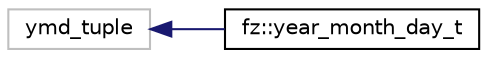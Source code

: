 digraph "Graphical Class Hierarchy"
{
 // LATEX_PDF_SIZE
  edge [fontname="Helvetica",fontsize="10",labelfontname="Helvetica",labelfontsize="10"];
  node [fontname="Helvetica",fontsize="10",shape=record];
  rankdir="LR";
  Node226 [label="ymd_tuple",height=0.2,width=0.4,color="grey75", fillcolor="white", style="filled",tooltip=" "];
  Node226 -> Node0 [dir="back",color="midnightblue",fontsize="10",style="solid",fontname="Helvetica"];
  Node0 [label="fz::year_month_day_t",height=0.2,width=0.4,color="black", fillcolor="white", style="filled",URL="$structfz_1_1year__month__day__t.html",tooltip=" "];
}
